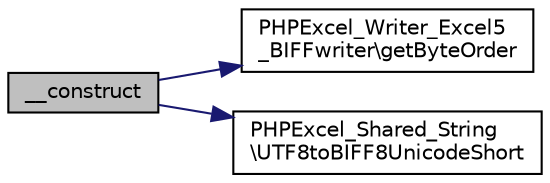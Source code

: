 digraph "__construct"
{
  edge [fontname="Helvetica",fontsize="10",labelfontname="Helvetica",labelfontsize="10"];
  node [fontname="Helvetica",fontsize="10",shape=record];
  rankdir="LR";
  Node0 [label="__construct",height=0.2,width=0.4,color="black", fillcolor="grey75", style="filled", fontcolor="black"];
  Node0 -> Node1 [color="midnightblue",fontsize="10",style="solid",fontname="Helvetica"];
  Node1 [label="PHPExcel_Writer_Excel5\l_BIFFwriter\\getByteOrder",height=0.2,width=0.4,color="black", fillcolor="white", style="filled",URL="$class_p_h_p_excel___writer___excel5___b_i_f_fwriter.html#a4236f276e5021f6cf3a68bbf383ac454"];
  Node0 -> Node2 [color="midnightblue",fontsize="10",style="solid",fontname="Helvetica"];
  Node2 [label="PHPExcel_Shared_String\l\\UTF8toBIFF8UnicodeShort",height=0.2,width=0.4,color="black", fillcolor="white", style="filled",URL="$class_p_h_p_excel___shared___string.html#a2642412b9dfc60ebb4f5840a56c8d060"];
}
